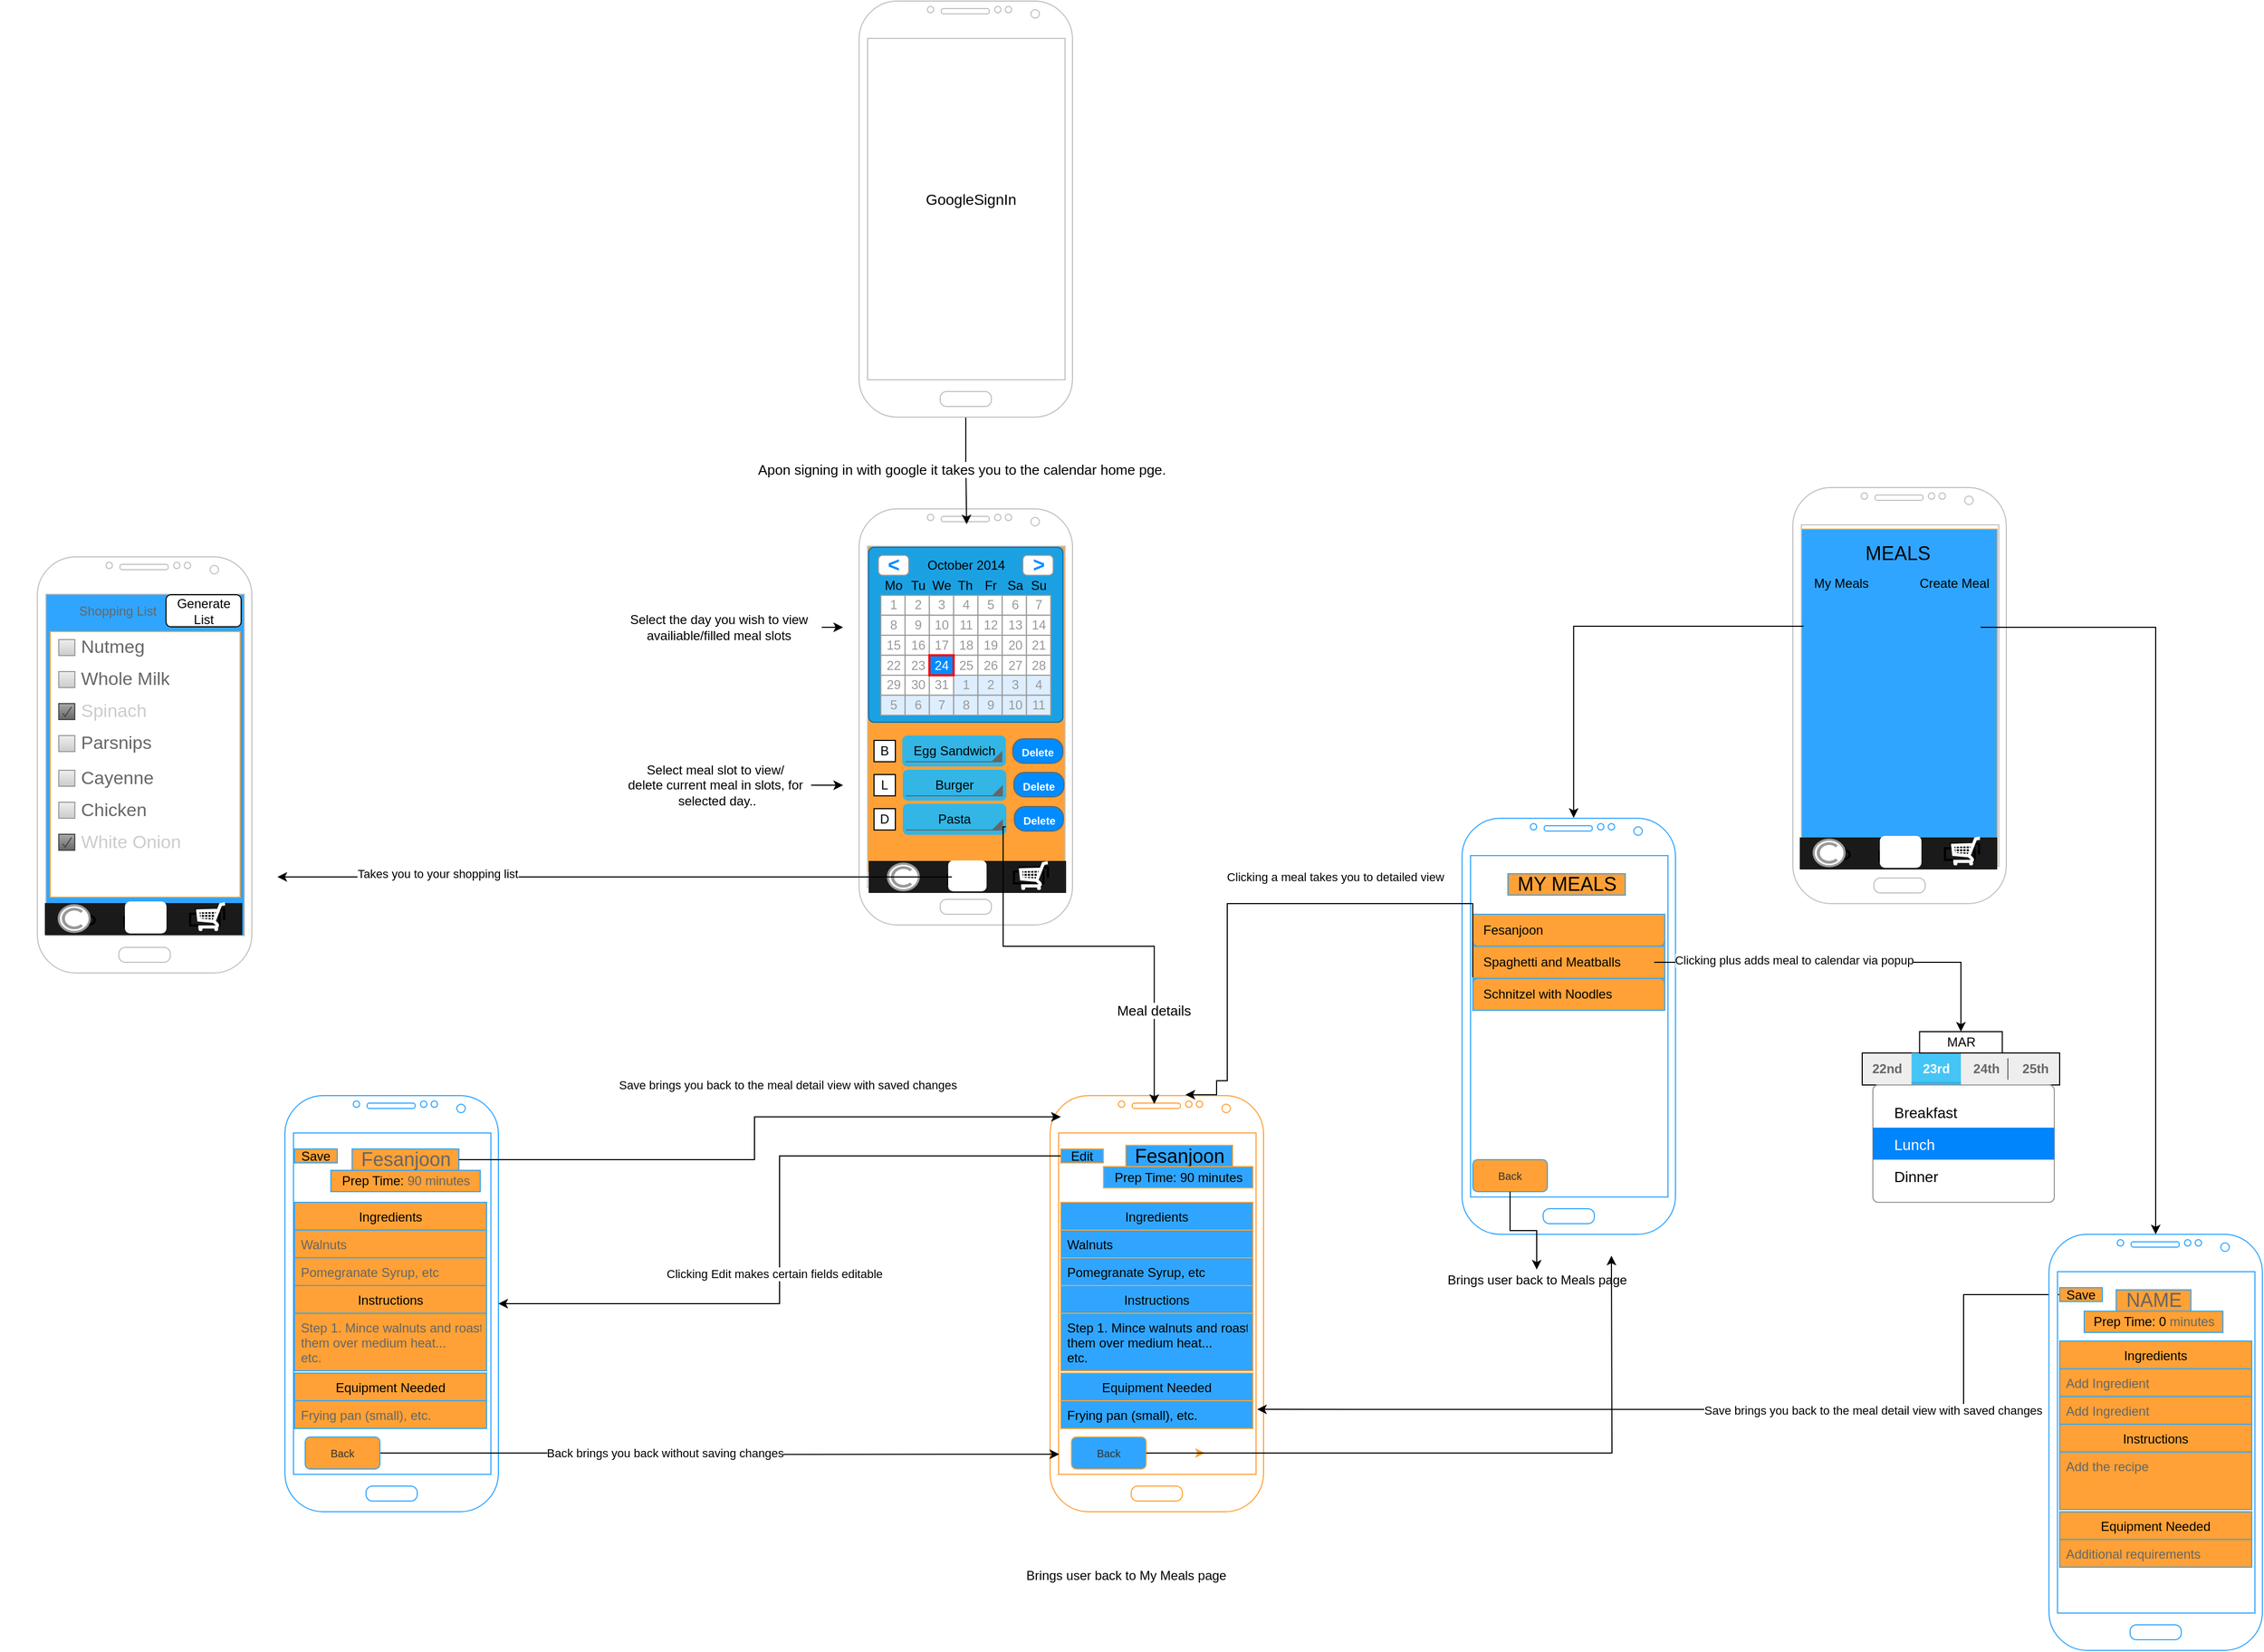 <mxfile version="13.6.0" type="device"><diagram id="mhDjhVsXFA9o1i-rtxw7" name="Page-1"><mxGraphModel dx="3800" dy="2724" grid="1" gridSize="10" guides="1" tooltips="1" connect="1" arrows="1" fold="1" page="0" pageScale="1" pageWidth="850" pageHeight="1100" math="0" shadow="0"><root><mxCell id="0"/><mxCell id="1" parent="0"/><mxCell id="2" value="" style="verticalLabelPosition=bottom;verticalAlign=top;html=1;shadow=0;dashed=0;strokeWidth=1;strokeColor=#FFA136;shape=rect;labelBackgroundColor=none;labelBorderColor=none;fillColor=#30A5FF;" parent="1" vertex="1"><mxGeometry x="335.5" y="19" width="186" height="319" as="geometry"/></mxCell><mxCell id="3" value="" style="verticalLabelPosition=bottom;verticalAlign=top;html=1;shadow=0;dashed=0;strokeWidth=1;shape=mxgraph.android.phone2;strokeColor=#c0c0c0;" parent="1" vertex="1"><mxGeometry x="330" y="-20" width="200" height="390" as="geometry"/></mxCell><mxCell id="4" value="&lt;font style=&quot;font-size: 18px&quot;&gt;MEALS&lt;/font&gt;" style="text;html=1;align=center;verticalAlign=middle;resizable=0;points=[];autosize=1;" parent="3" vertex="1"><mxGeometry x="58" y="52" width="80" height="20" as="geometry"/></mxCell><mxCell id="5" value="" style="shape=image;html=1;verticalAlign=top;verticalLabelPosition=bottom;labelBackgroundColor=#ffffff;imageAspect=0;aspect=fixed;image=https://cdn0.iconfinder.com/data/icons/hotel-services-48/64/__11._breakfast-128.png" parent="1" vertex="1"><mxGeometry x="340" y="81" width="58" height="58" as="geometry"/></mxCell><mxCell id="6" value="" style="shape=image;html=1;verticalAlign=top;verticalLabelPosition=bottom;labelBackgroundColor=#ffffff;imageAspect=0;aspect=fixed;image=https://cdn3.iconfinder.com/data/icons/doing-housework-part-1/64/house-42-128.png" parent="1" vertex="1"><mxGeometry x="456" y="86" width="50" height="50" as="geometry"/></mxCell><mxCell id="7" value="" style="verticalLabelPosition=bottom;verticalAlign=top;html=1;shadow=0;dashed=0;strokeWidth=1;shape=mxgraph.android.phone2;strokeColor=#30A5FF;fillColor=#FFFFFF;" parent="1" vertex="1"><mxGeometry x="20" y="290" width="200" height="390" as="geometry"/></mxCell><mxCell id="8" value="&lt;font style=&quot;font-size: 18px&quot;&gt;MY MEALS&lt;/font&gt;" style="text;html=1;align=center;verticalAlign=middle;resizable=0;points=[];autosize=1;strokeColor=#30A5FF;fillColor=#FFA136;" parent="7" vertex="1"><mxGeometry x="43" y="52" width="110" height="20" as="geometry"/></mxCell><mxCell id="9" style="edgeStyle=orthogonalEdgeStyle;rounded=0;orthogonalLoop=1;jettySize=auto;html=1;entryX=0.523;entryY=-0.001;entryDx=0;entryDy=0;entryPerimeter=0;" parent="1" source="5" target="7" edge="1"><mxGeometry relative="1" as="geometry"/></mxCell><mxCell id="10" value="" style="html=1;shadow=0;dashed=0;shape=mxgraph.bootstrap.rrect;rSize=5;strokeColor=#30A5FF;html=1;whiteSpace=wrap;fillColor=#FFA136;fontColor=#000000;" parent="1" vertex="1"><mxGeometry x="30" y="380" width="180" height="80" as="geometry"/></mxCell><mxCell id="11" value="Schnitzel with Noodles" style="strokeColor=#30A5FF;fillColor=#FFA136;gradientColor=inherit;fontColor=inherit;html=1;shadow=0;dashed=0;shape=mxgraph.bootstrap.topButton;rSize=5;perimeter=none;whiteSpace=wrap;resizeWidth=1;align=left;spacing=10;" parent="10" vertex="1"><mxGeometry width="180" height="30" relative="1" as="geometry"><mxPoint y="60" as="offset"/></mxGeometry></mxCell><mxCell id="12" value="Spaghetti and Meatballs" style="strokeColor=#30A5FF;fillColor=#FFA136;gradientColor=inherit;fontColor=inherit;html=1;shadow=0;dashed=0;perimeter=none;whiteSpace=wrap;resizeWidth=1;align=left;spacing=10;" parent="10" vertex="1"><mxGeometry width="180" height="30" relative="1" as="geometry"><mxPoint y="30" as="offset"/></mxGeometry></mxCell><mxCell id="13" value="Fesanjoon" style="strokeColor=#30A5FF;fillColor=#FFA136;gradientColor=inherit;fontColor=inherit;html=1;shadow=0;dashed=0;shape=mxgraph.bootstrap.bottomButton;rSize=5;perimeter=none;whiteSpace=wrap;resizeWidth=1;resizeHeight=0;align=left;spacing=10;" parent="10" vertex="1"><mxGeometry y="1" width="180" height="30" relative="1" as="geometry"><mxPoint y="-80" as="offset"/></mxGeometry></mxCell><mxCell id="14" value="" style="html=1;verticalLabelPosition=bottom;align=center;labelBackgroundColor=#ffffff;verticalAlign=top;strokeWidth=2;strokeColor=#FFA136;shadow=0;dashed=0;shape=mxgraph.ios7.icons.add;fillColor=#FFA136;" parent="10" vertex="1"><mxGeometry x="160" y="70" width="10" height="10" as="geometry"/></mxCell><mxCell id="15" value="" style="html=1;verticalLabelPosition=bottom;align=center;labelBackgroundColor=#ffffff;verticalAlign=top;strokeWidth=2;strokeColor=#FFA136;shadow=0;dashed=0;shape=mxgraph.ios7.icons.add;fillColor=#FFA136;" parent="10" vertex="1"><mxGeometry x="160" y="40" width="10" height="10" as="geometry"/></mxCell><mxCell id="16" value="" style="html=1;verticalLabelPosition=bottom;align=center;labelBackgroundColor=#ffffff;verticalAlign=top;strokeWidth=2;strokeColor=#FFA136;shadow=0;dashed=0;shape=mxgraph.ios7.icons.add;fillColor=#FFA136;" parent="10" vertex="1"><mxGeometry x="160" y="10" width="10" height="10" as="geometry"/></mxCell><mxCell id="17" value="Equipment Needed" style="swimlane;fontStyle=0;childLayout=stackLayout;horizontal=1;startSize=26;fillColor=#FFA136;horizontalStack=0;resizeParent=1;resizeParentMax=0;resizeLast=0;collapsible=1;marginBottom=0;strokeColor=#30A5FF;" parent="1" vertex="1"><mxGeometry x="-1074" y="810" width="180" height="52" as="geometry"><mxRectangle x="-250" y="800" width="90" height="26" as="alternateBounds"/></mxGeometry></mxCell><mxCell id="18" value="Frying pan (small), etc." style="text;strokeColor=#30A5FF;fillColor=#FFA136;align=left;verticalAlign=top;spacingLeft=4;spacingRight=4;overflow=hidden;rotatable=0;points=[[0,0.5],[1,0.5]];portConstraint=eastwest;fontColor=#666666;" parent="17" vertex="1"><mxGeometry y="26" width="180" height="26" as="geometry"/></mxCell><mxCell id="19" value="Instructions" style="swimlane;fontStyle=0;childLayout=stackLayout;horizontal=1;startSize=26;fillColor=#FFA136;horizontalStack=0;resizeParent=1;resizeParentMax=0;resizeLast=0;collapsible=1;marginBottom=0;strokeColor=#30A5FF;" parent="1" vertex="1"><mxGeometry x="-1074" y="728" width="180" height="80" as="geometry"><mxRectangle x="-250" y="800" width="90" height="26" as="alternateBounds"/></mxGeometry></mxCell><mxCell id="20" value="Step 1. Mince walnuts and roast&#10;them over medium heat...&#10;etc." style="text;strokeColor=#30A5FF;fillColor=#FFA136;align=left;verticalAlign=top;spacingLeft=4;spacingRight=4;overflow=hidden;rotatable=0;points=[[0,0.5],[1,0.5]];portConstraint=eastwest;fontColor=#666666;" parent="19" vertex="1"><mxGeometry y="26" width="180" height="54" as="geometry"/></mxCell><mxCell id="21" value="Ingredients" style="swimlane;fontStyle=0;childLayout=stackLayout;horizontal=1;startSize=26;fillColor=#FFA136;horizontalStack=0;resizeParent=1;resizeParentMax=0;resizeLast=0;collapsible=1;marginBottom=0;strokeColor=#30A5FF;" parent="1" vertex="1"><mxGeometry x="-1074" y="650" width="180" height="78" as="geometry"><mxRectangle x="-250" y="800" width="90" height="26" as="alternateBounds"/></mxGeometry></mxCell><mxCell id="22" value="Walnuts" style="text;strokeColor=#30A5FF;fillColor=#FFA136;align=left;verticalAlign=top;spacingLeft=4;spacingRight=4;overflow=hidden;rotatable=0;points=[[0,0.5],[1,0.5]];portConstraint=eastwest;fontColor=#666666;" parent="21" vertex="1"><mxGeometry y="26" width="180" height="26" as="geometry"/></mxCell><mxCell id="23" value="Pomegranate Syrup, etc" style="text;strokeColor=#30A5FF;fillColor=#FFA136;align=left;verticalAlign=top;spacingLeft=4;spacingRight=4;overflow=hidden;rotatable=0;points=[[0,0.5],[1,0.5]];portConstraint=eastwest;fontColor=#666666;" parent="21" vertex="1"><mxGeometry y="52" width="180" height="26" as="geometry"/></mxCell><mxCell id="24" value="Equipment Needed" style="swimlane;fontStyle=0;childLayout=stackLayout;horizontal=1;startSize=26;fillColor=#30A5FF;horizontalStack=0;resizeParent=1;resizeParentMax=0;resizeLast=0;collapsible=1;marginBottom=0;strokeColor=#FFA136;" parent="1" vertex="1"><mxGeometry x="-356" y="810" width="180" height="52" as="geometry"><mxRectangle x="-250" y="800" width="90" height="26" as="alternateBounds"/></mxGeometry></mxCell><mxCell id="25" value="Frying pan (small), etc." style="text;strokeColor=#FFA136;fillColor=#30A5FF;align=left;verticalAlign=top;spacingLeft=4;spacingRight=4;overflow=hidden;rotatable=0;points=[[0,0.5],[1,0.5]];portConstraint=eastwest;" parent="24" vertex="1"><mxGeometry y="26" width="180" height="26" as="geometry"/></mxCell><mxCell id="26" value="Instructions" style="swimlane;fontStyle=0;childLayout=stackLayout;horizontal=1;startSize=26;fillColor=#30A5FF;horizontalStack=0;resizeParent=1;resizeParentMax=0;resizeLast=0;collapsible=1;marginBottom=0;strokeColor=#FFA136;" parent="1" vertex="1"><mxGeometry x="-356" y="728" width="180" height="80" as="geometry"><mxRectangle x="-250" y="800" width="90" height="26" as="alternateBounds"/></mxGeometry></mxCell><mxCell id="27" value="Step 1. Mince walnuts and roast&#10;them over medium heat...&#10;etc." style="text;strokeColor=#FFA136;fillColor=#30A5FF;align=left;verticalAlign=top;spacingLeft=4;spacingRight=4;overflow=hidden;rotatable=0;points=[[0,0.5],[1,0.5]];portConstraint=eastwest;" parent="26" vertex="1"><mxGeometry y="26" width="180" height="54" as="geometry"/></mxCell><mxCell id="28" value="Ingredients" style="swimlane;fontStyle=0;childLayout=stackLayout;horizontal=1;startSize=26;fillColor=#30A5FF;horizontalStack=0;resizeParent=1;resizeParentMax=0;resizeLast=0;collapsible=1;marginBottom=0;strokeColor=#FFA136;" parent="1" vertex="1"><mxGeometry x="-356" y="650" width="180" height="78" as="geometry"><mxRectangle x="-250" y="800" width="90" height="26" as="alternateBounds"/></mxGeometry></mxCell><mxCell id="29" value="Walnuts" style="text;strokeColor=#FFA136;fillColor=#30A5FF;align=left;verticalAlign=top;spacingLeft=4;spacingRight=4;overflow=hidden;rotatable=0;points=[[0,0.5],[1,0.5]];portConstraint=eastwest;" parent="28" vertex="1"><mxGeometry y="26" width="180" height="26" as="geometry"/></mxCell><mxCell id="30" value="Pomegranate Syrup, etc" style="text;strokeColor=#FFA136;fillColor=#30A5FF;align=left;verticalAlign=top;spacingLeft=4;spacingRight=4;overflow=hidden;rotatable=0;points=[[0,0.5],[1,0.5]];portConstraint=eastwest;" parent="28" vertex="1"><mxGeometry y="52" width="180" height="26" as="geometry"/></mxCell><mxCell id="31" value="Equipment Needed" style="swimlane;fontStyle=0;childLayout=stackLayout;horizontal=1;startSize=26;fillColor=#FFA136;horizontalStack=0;resizeParent=1;resizeParentMax=0;resizeLast=0;collapsible=1;marginBottom=0;strokeColor=#30A5FF;" parent="1" vertex="1"><mxGeometry x="580" y="940" width="180" height="52" as="geometry"><mxRectangle x="-250" y="800" width="90" height="26" as="alternateBounds"/></mxGeometry></mxCell><mxCell id="32" value="Additional requirements" style="text;strokeColor=#30A5FF;fillColor=#FFA136;align=left;verticalAlign=top;spacingLeft=4;spacingRight=4;overflow=hidden;rotatable=0;points=[[0,0.5],[1,0.5]];portConstraint=eastwest;fontColor=#666666;" parent="31" vertex="1"><mxGeometry y="26" width="180" height="26" as="geometry"/></mxCell><mxCell id="33" value="Instructions" style="swimlane;fontStyle=0;childLayout=stackLayout;horizontal=1;startSize=26;fillColor=#FFA136;horizontalStack=0;resizeParent=1;resizeParentMax=0;resizeLast=0;collapsible=1;marginBottom=0;strokeColor=#30A5FF;" parent="1" vertex="1"><mxGeometry x="580" y="858" width="180" height="80" as="geometry"><mxRectangle x="-250" y="800" width="90" height="26" as="alternateBounds"/></mxGeometry></mxCell><mxCell id="34" value="Add the recipe" style="text;strokeColor=#30A5FF;fillColor=#FFA136;align=left;verticalAlign=top;spacingLeft=4;spacingRight=4;overflow=hidden;rotatable=0;points=[[0,0.5],[1,0.5]];portConstraint=eastwest;fontColor=#666666;" parent="33" vertex="1"><mxGeometry y="26" width="180" height="54" as="geometry"/></mxCell><mxCell id="35" value="Ingredients" style="swimlane;fontStyle=0;childLayout=stackLayout;horizontal=1;startSize=26;fillColor=#FFA136;horizontalStack=0;resizeParent=1;resizeParentMax=0;resizeLast=0;collapsible=1;marginBottom=0;strokeColor=#30A5FF;" parent="1" vertex="1"><mxGeometry x="580" y="780" width="180" height="78" as="geometry"><mxRectangle x="-250" y="800" width="90" height="26" as="alternateBounds"/></mxGeometry></mxCell><mxCell id="36" value="Add Ingredient" style="text;strokeColor=#30A5FF;fillColor=#FFA136;align=left;verticalAlign=top;spacingLeft=4;spacingRight=4;overflow=hidden;rotatable=0;points=[[0,0.5],[1,0.5]];portConstraint=eastwest;fontColor=#666666;" parent="35" vertex="1"><mxGeometry y="26" width="180" height="26" as="geometry"/></mxCell><mxCell id="37" value="Add Ingredient" style="text;strokeColor=#30A5FF;fillColor=#FFA136;align=left;verticalAlign=top;spacingLeft=4;spacingRight=4;overflow=hidden;rotatable=0;points=[[0,0.5],[1,0.5]];portConstraint=eastwest;fontColor=#666666;" parent="35" vertex="1"><mxGeometry y="52" width="180" height="26" as="geometry"/></mxCell><mxCell id="38" value="" style="verticalLabelPosition=bottom;verticalAlign=top;html=1;shadow=0;dashed=0;strokeWidth=1;shape=mxgraph.android.phone2;strokeColor=#FFA136;fillColor=#FFFFFF;" parent="1" vertex="1"><mxGeometry x="-366" y="550" width="200" height="390" as="geometry"/></mxCell><mxCell id="39" style="edgeStyle=orthogonalEdgeStyle;rounded=0;orthogonalLoop=1;jettySize=auto;html=1;entryX=0.5;entryY=0;entryDx=0;entryDy=0;" parent="1" source="15" target="49" edge="1"><mxGeometry relative="1" as="geometry"><mxPoint x="1070" y="430" as="targetPoint"/></mxGeometry></mxCell><mxCell id="40" value="Clicking plus adds meal to calendar via popup" style="edgeLabel;html=1;align=center;verticalAlign=middle;resizable=0;points=[];" parent="39" vertex="1" connectable="0"><mxGeometry x="-0.26" y="2" relative="1" as="geometry"><mxPoint as="offset"/></mxGeometry></mxCell><mxCell id="41" value="" style="group" parent="1" vertex="1" connectable="0"><mxGeometry x="395" y="490" width="185" height="160" as="geometry"/></mxCell><mxCell id="42" value="" style="strokeWidth=1;html=1;shadow=0;dashed=0;shape=mxgraph.android.rrect;rSize=0;fillColor=#eeeeee;perimeterSpacing=1;" parent="41" vertex="1"><mxGeometry y="20" width="185" height="30" as="geometry"/></mxCell><mxCell id="43" value="22nd" style="strokeWidth=1;html=1;shadow=0;dashed=0;shape=mxgraph.android.anchor;fontStyle=1;fontColor=#666666;" parent="42" vertex="1"><mxGeometry width="46.25" height="30" as="geometry"/></mxCell><mxCell id="44" value="23rd" style="strokeWidth=1;html=1;shadow=0;dashed=0;shape=mxgraph.android.rrect;rSize=0;fontStyle=1;fillColor=#44c5f5;strokeColor=none;fontColor=#ffffff;" parent="42" vertex="1"><mxGeometry x="46.25" width="46.25" height="30" as="geometry"/></mxCell><mxCell id="45" value="" style="strokeWidth=1;html=1;shadow=0;dashed=0;shape=mxgraph.android.rrect;rSize=0;fillColor=#33b5e5;strokeColor=none;" parent="44" vertex="1"><mxGeometry y="27" width="46.25" height="3" as="geometry"/></mxCell><mxCell id="46" value="24th" style="strokeWidth=1;html=1;shadow=0;dashed=0;shape=mxgraph.android.anchor;fontStyle=1;fontColor=#666666;" parent="42" vertex="1"><mxGeometry x="92.5" width="46.25" height="30" as="geometry"/></mxCell><mxCell id="47" value="25th" style="strokeWidth=1;html=1;shadow=0;dashed=0;shape=mxgraph.android.anchor;fontStyle=1;fontColor=#666666;" parent="42" vertex="1"><mxGeometry x="138.75" width="46.25" height="30" as="geometry"/></mxCell><mxCell id="48" value="" style="shape=line;strokeColor=#666666;direction=south;" parent="42" vertex="1"><mxGeometry x="131.5" y="5" width="10" height="20" as="geometry"/></mxCell><mxCell id="49" value="MAR" style="rounded=0;whiteSpace=wrap;html=1;" parent="41" vertex="1"><mxGeometry x="53.75" width="77.5" height="20" as="geometry"/></mxCell><mxCell id="50" value="" style="html=1;shadow=0;dashed=0;shape=mxgraph.bootstrap.rrect;rSize=5;fillColor=#ffffff;strokeColor=#999999;" parent="41" vertex="1"><mxGeometry x="10" y="50" width="170" height="110" as="geometry"/></mxCell><mxCell id="51" value="Breakfast" style="fillColor=none;strokeColor=none;align=left;spacing=20;fontSize=14;" parent="50" vertex="1"><mxGeometry width="170" height="30" relative="1" as="geometry"><mxPoint y="10" as="offset"/></mxGeometry></mxCell><mxCell id="52" value="Lunch" style="fillColor=#0085FC;strokeColor=none;fontColor=#ffffff;align=left;spacing=20;fontSize=14;" parent="50" vertex="1"><mxGeometry width="170" height="30" relative="1" as="geometry"><mxPoint y="40" as="offset"/></mxGeometry></mxCell><mxCell id="53" value="Dinner" style="fillColor=none;strokeColor=none;align=left;spacing=20;fontSize=14;" parent="50" vertex="1"><mxGeometry width="170" height="30" relative="1" as="geometry"><mxPoint y="70" as="offset"/></mxGeometry></mxCell><mxCell id="54" value="Edit" style="rounded=0;whiteSpace=wrap;html=1;strokeColor=#FFA136;fillColor=#30A5FF;" parent="1" vertex="1"><mxGeometry x="-356" y="600" width="40" height="13" as="geometry"/></mxCell><mxCell id="55" value="" style="verticalLabelPosition=bottom;verticalAlign=top;html=1;shadow=0;dashed=0;strokeWidth=1;shape=mxgraph.android.phone2;strokeColor=#30A5FF;fillColor=#FFFFFF;" parent="1" vertex="1"><mxGeometry x="-1083" y="550" width="200" height="390" as="geometry"/></mxCell><mxCell id="56" style="edgeStyle=orthogonalEdgeStyle;rounded=0;orthogonalLoop=1;jettySize=auto;html=1;" parent="1" source="54" target="55" edge="1"><mxGeometry relative="1" as="geometry"><mxPoint x="284" y="626.5" as="targetPoint"/></mxGeometry></mxCell><mxCell id="57" value="Clicking Edit makes certain fields editable&amp;nbsp;" style="edgeLabel;html=1;align=center;verticalAlign=middle;resizable=0;points=[];" parent="56" vertex="1" connectable="0"><mxGeometry x="-0.366" y="55" relative="1" as="geometry"><mxPoint x="-56" y="55" as="offset"/></mxGeometry></mxCell><mxCell id="58" value="Save" style="rounded=0;whiteSpace=wrap;html=1;strokeColor=#30A5FF;fillColor=#FFA136;" parent="1" vertex="1"><mxGeometry x="-1074" y="600" width="40" height="13" as="geometry"/></mxCell><mxCell id="59" value="Back" style="rounded=1;html=1;shadow=0;dashed=0;whiteSpace=wrap;fontSize=10;fillColor=#FFA136;align=center;strokeColor=#30A5FF;fontColor=#333333;" parent="1" vertex="1"><mxGeometry x="30" y="610" width="70" height="30" as="geometry"/></mxCell><mxCell id="60" value="" style="edgeStyle=orthogonalEdgeStyle;rounded=0;orthogonalLoop=1;jettySize=auto;html=1;fontSize=8;fontColor=#000000;strokeColor=#FFA136;fillColor=#30A5FF;" parent="1" source="61" edge="1"><mxGeometry relative="1" as="geometry"><mxPoint x="-221" y="885" as="targetPoint"/></mxGeometry></mxCell><mxCell id="61" value="Back" style="rounded=1;html=1;shadow=0;dashed=0;whiteSpace=wrap;fontSize=10;fillColor=#30A5FF;align=center;strokeColor=#FFA136;fontColor=#333333;" parent="1" vertex="1"><mxGeometry x="-346" y="870" width="70" height="30" as="geometry"/></mxCell><mxCell id="62" style="edgeStyle=orthogonalEdgeStyle;rounded=0;orthogonalLoop=1;jettySize=auto;html=1;fontColor=#666666;" parent="1" source="6" target="72" edge="1"><mxGeometry relative="1" as="geometry"/></mxCell><mxCell id="63" style="edgeStyle=orthogonalEdgeStyle;rounded=0;orthogonalLoop=1;jettySize=auto;html=1;entryX=0.043;entryY=0.862;entryDx=0;entryDy=0;entryPerimeter=0;fontColor=#666666;" parent="1" source="65" target="38" edge="1"><mxGeometry relative="1" as="geometry"/></mxCell><mxCell id="64" value="&lt;font color=&quot;#000000&quot;&gt;Back brings you back without saving changes&lt;/font&gt;" style="edgeLabel;html=1;align=center;verticalAlign=middle;resizable=0;points=[];fontColor=#666666;" parent="63" vertex="1" connectable="0"><mxGeometry x="-0.164" relative="1" as="geometry"><mxPoint as="offset"/></mxGeometry></mxCell><mxCell id="65" value="Back" style="rounded=1;html=1;shadow=0;dashed=0;whiteSpace=wrap;fontSize=10;fillColor=#FFA136;align=center;strokeColor=#30A5FF;fontColor=#333333;" parent="1" vertex="1"><mxGeometry x="-1064" y="870" width="70" height="30" as="geometry"/></mxCell><mxCell id="66" value="&lt;font color=&quot;#000000&quot;&gt;Brings user back to My Meals page&lt;br&gt;&lt;/font&gt;" style="text;html=1;align=center;verticalAlign=middle;resizable=0;points=[];autosize=1;fontColor=#666666;" parent="1" vertex="1"><mxGeometry x="-395" y="990" width="200" height="20" as="geometry"/></mxCell><mxCell id="67" value="&lt;font color=&quot;#000000&quot;&gt;Brings user back to Meals page&lt;br&gt;&lt;/font&gt;" style="text;html=1;align=center;verticalAlign=middle;resizable=0;points=[];autosize=1;fontColor=#666666;" parent="1" vertex="1"><mxGeometry y="713" width="180" height="20" as="geometry"/></mxCell><mxCell id="68" style="edgeStyle=orthogonalEdgeStyle;rounded=0;orthogonalLoop=1;jettySize=auto;html=1;fontColor=#666666;" parent="1" source="59" target="67" edge="1"><mxGeometry relative="1" as="geometry"/></mxCell><mxCell id="69" style="edgeStyle=orthogonalEdgeStyle;rounded=0;orthogonalLoop=1;jettySize=auto;html=1;entryX=0.97;entryY=0.754;entryDx=0;entryDy=0;entryPerimeter=0;fontColor=#666666;" parent="1" source="71" target="38" edge="1"><mxGeometry relative="1" as="geometry"><Array as="points"><mxPoint x="490" y="737"/><mxPoint x="490" y="844"/></Array></mxGeometry></mxCell><mxCell id="70" value="&lt;span style=&quot;color: rgb(0 , 0 , 0)&quot;&gt;Save brings you back to the meal detail view with saved changes&lt;/span&gt;" style="edgeLabel;html=1;align=center;verticalAlign=middle;resizable=0;points=[];fontColor=#666666;" parent="69" vertex="1" connectable="0"><mxGeometry x="-0.2" y="2" relative="1" as="geometry"><mxPoint x="61.4" y="-1.17" as="offset"/></mxGeometry></mxCell><mxCell id="71" value="Save" style="rounded=0;whiteSpace=wrap;html=1;strokeColor=#30A5FF;fillColor=#FFA136;" parent="1" vertex="1"><mxGeometry x="580" y="730" width="40" height="13" as="geometry"/></mxCell><mxCell id="72" value="" style="verticalLabelPosition=bottom;verticalAlign=top;html=1;shadow=0;dashed=0;strokeWidth=1;shape=mxgraph.android.phone2;strokeColor=#30A5FF;fillColor=#FFFFFF;" parent="1" vertex="1"><mxGeometry x="570" y="680" width="200" height="390" as="geometry"/></mxCell><mxCell id="73" value="&lt;font style=&quot;font-size: 18px&quot;&gt;NAME&lt;br&gt;&lt;/font&gt;" style="text;html=1;align=center;verticalAlign=middle;resizable=0;points=[];autosize=1;fontColor=#666666;strokeColor=#30A5FF;fillColor=#FFA136;" parent="72" vertex="1"><mxGeometry x="63" y="52" width="70" height="20" as="geometry"/></mxCell><mxCell id="74" value="Prep Time: 0&lt;font color=&quot;#666666&quot;&gt;&amp;nbsp;minutes&lt;/font&gt;" style="text;html=1;align=center;verticalAlign=middle;resizable=0;points=[];autosize=1;strokeColor=#30A5FF;fillColor=#FFA136;" parent="72" vertex="1"><mxGeometry x="33" y="72" width="130" height="20" as="geometry"/></mxCell><mxCell id="75" value="" style="group;fontColor=#FFFFFF;" parent="1" vertex="1" connectable="0"><mxGeometry x="-770" width="930" height="390" as="geometry"/></mxCell><mxCell id="76" value="Select meal slot to view/&lt;br&gt;delete current meal in slots, for&lt;br&gt;&amp;nbsp;selected day.." style="text;html=1;align=center;verticalAlign=middle;resizable=0;points=[];autosize=1;" parent="75" vertex="1"><mxGeometry y="234" width="180" height="50" as="geometry"/></mxCell><mxCell id="77" value="Select the day you wish to view&amp;nbsp;&lt;br&gt;availiable/filled meal slots&amp;nbsp;" style="text;html=1;align=center;verticalAlign=middle;resizable=0;points=[];autosize=1;" parent="75" vertex="1"><mxGeometry y="96" width="190" height="30" as="geometry"/></mxCell><mxCell id="78" value="Breakfast" style="text;html=1;align=center;verticalAlign=middle;resizable=0;points=[];autosize=1;fontSize=17;fontColor=#FFFFFF;" parent="75" vertex="1"><mxGeometry x="555" y="50" width="90" height="20" as="geometry"/></mxCell><mxCell id="79" value="" style="group" parent="75" vertex="1" connectable="0"><mxGeometry x="210" width="720" height="390" as="geometry"/></mxCell><mxCell id="80" value="" style="verticalLabelPosition=bottom;verticalAlign=top;html=1;shadow=0;dashed=0;strokeWidth=1;strokeColor=none;shape=rect;labelBackgroundColor=none;labelBorderColor=none;fillColor=#FFA136;" parent="79" vertex="1"><mxGeometry x="23" y="21" width="186" height="319" as="geometry"/></mxCell><mxCell id="81" value="" style="verticalLabelPosition=bottom;verticalAlign=top;html=1;shadow=0;dashed=0;strokeWidth=1;shape=mxgraph.android.phone2;strokeColor=#c0c0c0;fontColor=#FFFFFF;" parent="79" vertex="1"><mxGeometry x="15" width="200" height="390" as="geometry"/></mxCell><mxCell id="82" value="" style="strokeWidth=1;html=1;shadow=0;dashed=0;shape=mxgraph.android.rect;rounded=1;fillColor=#33b5e5;strokeColor=#33b5e5;" parent="79" vertex="1"><mxGeometry x="56" y="213" width="96" height="28" as="geometry"/></mxCell><mxCell id="83" value="&lt;font color=&quot;#000000&quot;&gt;Egg Sandwich&lt;/font&gt;" style="strokeWidth=1;html=1;shadow=0;dashed=0;shape=mxgraph.android.spinner2;fontStyle=0;fontColor=#ffffff;align=center;verticalAlign=middle;strokeColor=#666666;fillColor=#666666;" parent="82" vertex="1"><mxGeometry x="2.462" y="4" width="90.256" height="20" as="geometry"/></mxCell><mxCell id="84" value="" style="strokeWidth=1;html=1;shadow=0;dashed=0;shape=mxgraph.android.rect;rounded=1;fillColor=#33b5e5;strokeColor=#33b5e5;" parent="79" vertex="1"><mxGeometry x="56.5" y="245" width="96" height="28" as="geometry"/></mxCell><mxCell id="85" value="&lt;font color=&quot;#000000&quot;&gt;Burger&lt;/font&gt;" style="strokeWidth=1;html=1;shadow=0;dashed=0;shape=mxgraph.android.spinner2;fontStyle=0;fontColor=#ffffff;align=center;verticalAlign=middle;strokeColor=#666666;fillColor=#666666;" parent="84" vertex="1"><mxGeometry x="2.462" y="4" width="90.256" height="20" as="geometry"/></mxCell><mxCell id="86" value="" style="strokeWidth=1;html=1;shadow=0;dashed=0;shape=mxgraph.android.rect;rounded=1;fillColor=#33b5e5;strokeColor=#33b5e5;" parent="79" vertex="1"><mxGeometry x="56.5" y="277" width="96" height="28" as="geometry"/></mxCell><mxCell id="87" value="&lt;font color=&quot;#000000&quot;&gt;Pasta&lt;/font&gt;" style="strokeWidth=1;html=1;shadow=0;dashed=0;shape=mxgraph.android.spinner2;fontStyle=0;fontColor=#ffffff;align=center;verticalAlign=middle;strokeColor=#666666;fillColor=#666666;" parent="86" vertex="1"><mxGeometry x="2.462" y="4" width="90.256" height="20" as="geometry"/></mxCell><mxCell id="88" value="" style="strokeWidth=1;shadow=0;dashed=0;align=center;html=1;shape=mxgraph.mockup.forms.rrect;rSize=5;strokeColor=#006EAF;fillColor=#1ba1e2;fontFamily=Lucida Console;" parent="79" vertex="1"><mxGeometry x="24" y="36" width="182" height="164" as="geometry"/></mxCell><mxCell id="89" value="October 2014" style="strokeWidth=1;shadow=0;dashed=0;align=center;html=1;shape=mxgraph.mockup.forms.anchor;" parent="88" vertex="1"><mxGeometry x="34.125" y="7.497" width="113.75" height="18.743" as="geometry"/></mxCell><mxCell id="90" value="&lt;" style="strokeWidth=1;shadow=0;dashed=0;align=center;html=1;shape=mxgraph.mockup.forms.rrect;rSize=4;strokeColor=#999999;fontColor=#008cff;fontSize=19;fontStyle=1;" parent="88" vertex="1"><mxGeometry x="9.1" y="7.497" width="28.438" height="18.743" as="geometry"/></mxCell><mxCell id="91" value="&gt;" style="strokeWidth=1;shadow=0;dashed=0;align=center;html=1;shape=mxgraph.mockup.forms.rrect;rSize=4;strokeColor=#999999;fontColor=#008cff;fontSize=19;fontStyle=1;" parent="88" vertex="1"><mxGeometry x="144.463" y="7.497" width="28.438" height="18.743" as="geometry"/></mxCell><mxCell id="92" value="&lt;font color=&quot;#000000&quot;&gt;Mo&lt;/font&gt;" style="strokeWidth=1;shadow=0;dashed=0;align=center;html=1;shape=mxgraph.mockup.forms.anchor;fontColor=#999999;" parent="88" vertex="1"><mxGeometry x="11.375" y="26.24" width="22.75" height="18.743" as="geometry"/></mxCell><mxCell id="93" value="Tu" style="strokeWidth=1;shadow=0;dashed=0;align=center;html=1;shape=mxgraph.mockup.forms.anchor;" parent="88" vertex="1"><mxGeometry x="34.125" y="26.24" width="22.75" height="18.743" as="geometry"/></mxCell><mxCell id="94" value="&lt;font color=&quot;#000000&quot;&gt;We&lt;/font&gt;" style="strokeWidth=1;shadow=0;dashed=0;align=center;html=1;shape=mxgraph.mockup.forms.anchor;fontColor=#999999;" parent="88" vertex="1"><mxGeometry x="56.875" y="26.24" width="22.75" height="18.743" as="geometry"/></mxCell><mxCell id="95" value="Th" style="strokeWidth=1;shadow=0;dashed=0;align=center;html=1;shape=mxgraph.mockup.forms.anchor;" parent="88" vertex="1"><mxGeometry x="79.63" y="26.24" width="20.38" height="18.74" as="geometry"/></mxCell><mxCell id="96" value="&lt;font color=&quot;#000000&quot;&gt;Fr&lt;/font&gt;" style="strokeWidth=1;shadow=0;dashed=0;align=center;html=1;shape=mxgraph.mockup.forms.anchor;fontColor=#999999;" parent="88" vertex="1"><mxGeometry x="102.375" y="26.24" width="22.75" height="18.743" as="geometry"/></mxCell><mxCell id="97" value="&lt;font color=&quot;#000000&quot;&gt;Sa&lt;/font&gt;" style="strokeWidth=1;shadow=0;dashed=0;align=center;html=1;shape=mxgraph.mockup.forms.anchor;fontColor=#999999;" parent="88" vertex="1"><mxGeometry x="125.125" y="26.24" width="22.75" height="18.743" as="geometry"/></mxCell><mxCell id="98" value="&lt;font color=&quot;#000000&quot;&gt;Su&lt;/font&gt;" style="strokeWidth=1;shadow=0;dashed=0;align=center;html=1;shape=mxgraph.mockup.forms.anchor;fontColor=#999999;" parent="88" vertex="1"><mxGeometry x="147.875" y="26.24" width="22.75" height="18.743" as="geometry"/></mxCell><mxCell id="99" value="1" style="strokeWidth=1;shadow=0;dashed=0;align=center;html=1;shape=mxgraph.mockup.forms.rrect;rSize=0;strokeColor=#999999;fontColor=#999999;" parent="88" vertex="1"><mxGeometry x="11.375" y="44.983" width="22.75" height="18.743" as="geometry"/></mxCell><mxCell id="100" value="2" style="strokeWidth=1;shadow=0;dashed=0;align=center;html=1;shape=mxgraph.mockup.forms.rrect;rSize=0;strokeColor=#999999;fontColor=#999999;" parent="88" vertex="1"><mxGeometry x="34.125" y="44.983" width="22.75" height="18.743" as="geometry"/></mxCell><mxCell id="101" value="3" style="strokeWidth=1;shadow=0;dashed=0;align=center;html=1;shape=mxgraph.mockup.forms.rrect;rSize=0;strokeColor=#999999;fontColor=#999999;" parent="88" vertex="1"><mxGeometry x="56.875" y="44.983" width="22.75" height="18.743" as="geometry"/></mxCell><mxCell id="102" value="4" style="strokeWidth=1;shadow=0;dashed=0;align=center;html=1;shape=mxgraph.mockup.forms.rrect;rSize=0;strokeColor=#999999;fontColor=#999999;" parent="88" vertex="1"><mxGeometry x="79.625" y="44.983" width="22.75" height="18.743" as="geometry"/></mxCell><mxCell id="103" value="5" style="strokeWidth=1;shadow=0;dashed=0;align=center;html=1;shape=mxgraph.mockup.forms.rrect;rSize=0;strokeColor=#999999;fontColor=#999999;" parent="88" vertex="1"><mxGeometry x="102.375" y="44.983" width="22.75" height="18.743" as="geometry"/></mxCell><mxCell id="104" value="6" style="strokeWidth=1;shadow=0;dashed=0;align=center;html=1;shape=mxgraph.mockup.forms.rrect;rSize=0;strokeColor=#999999;fontColor=#999999;" parent="88" vertex="1"><mxGeometry x="125.125" y="44.983" width="22.75" height="18.743" as="geometry"/></mxCell><mxCell id="105" value="7" style="strokeWidth=1;shadow=0;dashed=0;align=center;html=1;shape=mxgraph.mockup.forms.rrect;rSize=0;strokeColor=#999999;fontColor=#999999;" parent="88" vertex="1"><mxGeometry x="147.875" y="44.983" width="22.75" height="18.743" as="geometry"/></mxCell><mxCell id="106" value="8" style="strokeWidth=1;shadow=0;dashed=0;align=center;html=1;shape=mxgraph.mockup.forms.rrect;rSize=0;strokeColor=#999999;fontColor=#999999;" parent="88" vertex="1"><mxGeometry x="11.375" y="63.726" width="22.75" height="18.743" as="geometry"/></mxCell><mxCell id="107" value="9" style="strokeWidth=1;shadow=0;dashed=0;align=center;html=1;shape=mxgraph.mockup.forms.rrect;rSize=0;strokeColor=#999999;fontColor=#999999;" parent="88" vertex="1"><mxGeometry x="34.125" y="63.726" width="22.75" height="18.743" as="geometry"/></mxCell><mxCell id="108" value="10" style="strokeWidth=1;shadow=0;dashed=0;align=center;html=1;shape=mxgraph.mockup.forms.rrect;rSize=0;strokeColor=#999999;fontColor=#999999;" parent="88" vertex="1"><mxGeometry x="56.875" y="63.726" width="22.75" height="18.743" as="geometry"/></mxCell><mxCell id="109" value="11" style="strokeWidth=1;shadow=0;dashed=0;align=center;html=1;shape=mxgraph.mockup.forms.rrect;rSize=0;strokeColor=#999999;fontColor=#999999;" parent="88" vertex="1"><mxGeometry x="79.625" y="63.726" width="22.75" height="18.743" as="geometry"/></mxCell><mxCell id="110" value="12" style="strokeWidth=1;shadow=0;dashed=0;align=center;html=1;shape=mxgraph.mockup.forms.rrect;rSize=0;strokeColor=#999999;fontColor=#999999;" parent="88" vertex="1"><mxGeometry x="102.375" y="63.726" width="22.75" height="18.743" as="geometry"/></mxCell><mxCell id="111" value="13" style="strokeWidth=1;shadow=0;dashed=0;align=center;html=1;shape=mxgraph.mockup.forms.rrect;rSize=0;strokeColor=#999999;fontColor=#999999;" parent="88" vertex="1"><mxGeometry x="125.125" y="63.726" width="22.75" height="18.743" as="geometry"/></mxCell><mxCell id="112" value="14" style="strokeWidth=1;shadow=0;dashed=0;align=center;html=1;shape=mxgraph.mockup.forms.rrect;rSize=0;strokeColor=#999999;fontColor=#999999;" parent="88" vertex="1"><mxGeometry x="147.875" y="63.726" width="22.75" height="18.743" as="geometry"/></mxCell><mxCell id="113" value="15" style="strokeWidth=1;shadow=0;dashed=0;align=center;html=1;shape=mxgraph.mockup.forms.rrect;rSize=0;strokeColor=#999999;fontColor=#999999;" parent="88" vertex="1"><mxGeometry x="11.375" y="82.469" width="22.75" height="18.743" as="geometry"/></mxCell><mxCell id="114" value="16" style="strokeWidth=1;shadow=0;dashed=0;align=center;html=1;shape=mxgraph.mockup.forms.rrect;rSize=0;strokeColor=#999999;fontColor=#999999;" parent="88" vertex="1"><mxGeometry x="34.125" y="82.469" width="22.75" height="18.743" as="geometry"/></mxCell><mxCell id="115" value="17" style="strokeWidth=1;shadow=0;dashed=0;align=center;html=1;shape=mxgraph.mockup.forms.rrect;rSize=0;strokeColor=#999999;fontColor=#999999;" parent="88" vertex="1"><mxGeometry x="56.875" y="82.469" width="22.75" height="18.743" as="geometry"/></mxCell><mxCell id="116" value="18" style="strokeWidth=1;shadow=0;dashed=0;align=center;html=1;shape=mxgraph.mockup.forms.rrect;rSize=0;strokeColor=#999999;fontColor=#999999;" parent="88" vertex="1"><mxGeometry x="79.625" y="82.469" width="22.75" height="18.743" as="geometry"/></mxCell><mxCell id="117" value="19" style="strokeWidth=1;shadow=0;dashed=0;align=center;html=1;shape=mxgraph.mockup.forms.rrect;rSize=0;strokeColor=#999999;fontColor=#999999;" parent="88" vertex="1"><mxGeometry x="102.375" y="82.469" width="22.75" height="18.743" as="geometry"/></mxCell><mxCell id="118" value="20" style="strokeWidth=1;shadow=0;dashed=0;align=center;html=1;shape=mxgraph.mockup.forms.rrect;rSize=0;strokeColor=#999999;fontColor=#999999;" parent="88" vertex="1"><mxGeometry x="125.125" y="82.469" width="22.75" height="18.743" as="geometry"/></mxCell><mxCell id="119" value="21" style="strokeWidth=1;shadow=0;dashed=0;align=center;html=1;shape=mxgraph.mockup.forms.rrect;rSize=0;strokeColor=#999999;fontColor=#999999;" parent="88" vertex="1"><mxGeometry x="147.875" y="82.469" width="22.75" height="18.743" as="geometry"/></mxCell><mxCell id="120" value="22" style="strokeWidth=1;shadow=0;dashed=0;align=center;html=1;shape=mxgraph.mockup.forms.rrect;rSize=0;strokeColor=#999999;fontColor=#999999;" parent="88" vertex="1"><mxGeometry x="11.375" y="101.211" width="22.75" height="18.743" as="geometry"/></mxCell><mxCell id="121" value="23" style="strokeWidth=1;shadow=0;dashed=0;align=center;html=1;shape=mxgraph.mockup.forms.rrect;rSize=0;strokeColor=#999999;fontColor=#999999;" parent="88" vertex="1"><mxGeometry x="34.125" y="101.211" width="22.75" height="18.743" as="geometry"/></mxCell><mxCell id="122" value="25" style="strokeWidth=1;shadow=0;dashed=0;align=center;html=1;shape=mxgraph.mockup.forms.rrect;rSize=0;strokeColor=#999999;fontColor=#999999;" parent="88" vertex="1"><mxGeometry x="79.625" y="101.211" width="22.75" height="18.743" as="geometry"/></mxCell><mxCell id="123" value="26" style="strokeWidth=1;shadow=0;dashed=0;align=center;html=1;shape=mxgraph.mockup.forms.rrect;rSize=0;strokeColor=#999999;fontColor=#999999;" parent="88" vertex="1"><mxGeometry x="102.375" y="101.211" width="22.75" height="18.743" as="geometry"/></mxCell><mxCell id="124" value="27" style="strokeWidth=1;shadow=0;dashed=0;align=center;html=1;shape=mxgraph.mockup.forms.rrect;rSize=0;strokeColor=#999999;fontColor=#999999;" parent="88" vertex="1"><mxGeometry x="125.125" y="101.211" width="22.75" height="18.743" as="geometry"/></mxCell><mxCell id="125" value="28" style="strokeWidth=1;shadow=0;dashed=0;align=center;html=1;shape=mxgraph.mockup.forms.rrect;rSize=0;strokeColor=#999999;fontColor=#999999;" parent="88" vertex="1"><mxGeometry x="147.875" y="101.211" width="22.75" height="18.743" as="geometry"/></mxCell><mxCell id="126" value="29" style="strokeWidth=1;shadow=0;dashed=0;align=center;html=1;shape=mxgraph.mockup.forms.rrect;rSize=0;strokeColor=#999999;fontColor=#999999;" parent="88" vertex="1"><mxGeometry x="11.375" y="119.954" width="22.75" height="18.743" as="geometry"/></mxCell><mxCell id="127" value="30" style="strokeWidth=1;shadow=0;dashed=0;align=center;html=1;shape=mxgraph.mockup.forms.rrect;rSize=0;strokeColor=#999999;fontColor=#999999;" parent="88" vertex="1"><mxGeometry x="34.125" y="119.954" width="22.75" height="18.743" as="geometry"/></mxCell><mxCell id="128" value="31" style="strokeWidth=1;shadow=0;dashed=0;align=center;html=1;shape=mxgraph.mockup.forms.rrect;rSize=0;strokeColor=#999999;fontColor=#999999;" parent="88" vertex="1"><mxGeometry x="56.875" y="119.954" width="22.75" height="18.743" as="geometry"/></mxCell><mxCell id="129" value="1" style="strokeWidth=1;shadow=0;dashed=0;align=center;html=1;shape=mxgraph.mockup.forms.rrect;rSize=0;strokeColor=#999999;fontColor=#999999;fillColor=#ddeeff;" parent="88" vertex="1"><mxGeometry x="79.625" y="119.954" width="22.75" height="18.743" as="geometry"/></mxCell><mxCell id="130" value="2" style="strokeWidth=1;shadow=0;dashed=0;align=center;html=1;shape=mxgraph.mockup.forms.rrect;rSize=0;strokeColor=#999999;fontColor=#999999;fillColor=#ddeeff;" parent="88" vertex="1"><mxGeometry x="102.375" y="119.954" width="22.75" height="18.743" as="geometry"/></mxCell><mxCell id="131" value="3" style="strokeWidth=1;shadow=0;dashed=0;align=center;html=1;shape=mxgraph.mockup.forms.rrect;rSize=0;strokeColor=#999999;fontColor=#999999;fillColor=#ddeeff;" parent="88" vertex="1"><mxGeometry x="125.125" y="119.954" width="22.75" height="18.743" as="geometry"/></mxCell><mxCell id="132" value="4" style="strokeWidth=1;shadow=0;dashed=0;align=center;html=1;shape=mxgraph.mockup.forms.rrect;rSize=0;strokeColor=#999999;fontColor=#999999;fillColor=#ddeeff;" parent="88" vertex="1"><mxGeometry x="147.875" y="119.954" width="22.75" height="18.743" as="geometry"/></mxCell><mxCell id="133" value="5" style="strokeWidth=1;shadow=0;dashed=0;align=center;html=1;shape=mxgraph.mockup.forms.rrect;rSize=0;strokeColor=#999999;fontColor=#999999;fillColor=#ddeeff;" parent="88" vertex="1"><mxGeometry x="11.375" y="138.697" width="22.75" height="18.743" as="geometry"/></mxCell><mxCell id="134" value="6" style="strokeWidth=1;shadow=0;dashed=0;align=center;html=1;shape=mxgraph.mockup.forms.rrect;rSize=0;strokeColor=#999999;fontColor=#999999;fillColor=#ddeeff;" parent="88" vertex="1"><mxGeometry x="34.125" y="138.697" width="22.75" height="18.743" as="geometry"/></mxCell><mxCell id="135" value="7" style="strokeWidth=1;shadow=0;dashed=0;align=center;html=1;shape=mxgraph.mockup.forms.rrect;rSize=0;strokeColor=#999999;fontColor=#999999;fillColor=#ddeeff;" parent="88" vertex="1"><mxGeometry x="56.875" y="138.697" width="22.75" height="18.743" as="geometry"/></mxCell><mxCell id="136" value="8" style="strokeWidth=1;shadow=0;dashed=0;align=center;html=1;shape=mxgraph.mockup.forms.rrect;rSize=0;strokeColor=#999999;fontColor=#999999;fillColor=#ddeeff;" parent="88" vertex="1"><mxGeometry x="79.625" y="138.697" width="22.75" height="18.743" as="geometry"/></mxCell><mxCell id="137" value="9" style="strokeWidth=1;shadow=0;dashed=0;align=center;html=1;shape=mxgraph.mockup.forms.rrect;rSize=0;strokeColor=#999999;fontColor=#999999;fillColor=#ddeeff;" parent="88" vertex="1"><mxGeometry x="102.375" y="138.697" width="22.75" height="18.743" as="geometry"/></mxCell><mxCell id="138" value="10" style="strokeWidth=1;shadow=0;dashed=0;align=center;html=1;shape=mxgraph.mockup.forms.rrect;rSize=0;strokeColor=#999999;fontColor=#999999;fillColor=#ddeeff;" parent="88" vertex="1"><mxGeometry x="125.125" y="138.697" width="22.75" height="18.743" as="geometry"/></mxCell><mxCell id="139" value="11" style="strokeWidth=1;shadow=0;dashed=0;align=center;html=1;shape=mxgraph.mockup.forms.rrect;rSize=0;strokeColor=#999999;fontColor=#999999;fillColor=#ddeeff;" parent="88" vertex="1"><mxGeometry x="147.875" y="138.697" width="22.75" height="18.743" as="geometry"/></mxCell><mxCell id="140" value="24" style="strokeWidth=1;shadow=0;dashed=0;align=center;html=1;shape=mxgraph.mockup.forms.rrect;rSize=0;strokeColor=#ff0000;fontColor=#ffffff;strokeWidth=2;fillColor=#008cff;" parent="88" vertex="1"><mxGeometry x="56.875" y="101.211" width="22.75" height="18.743" as="geometry"/></mxCell><mxCell id="141" value="" style="edgeStyle=orthogonalEdgeStyle;curved=1;rounded=0;orthogonalLoop=1;jettySize=auto;html=1;" parent="79" source="76" edge="1"><mxGeometry relative="1" as="geometry"><mxPoint y="259" as="targetPoint"/></mxGeometry></mxCell><mxCell id="142" value="" style="edgeStyle=orthogonalEdgeStyle;curved=1;rounded=0;orthogonalLoop=1;jettySize=auto;html=1;" parent="79" source="77" edge="1"><mxGeometry relative="1" as="geometry"><mxPoint y="111" as="targetPoint"/></mxGeometry></mxCell><mxCell id="143" value="B" style="rounded=0;whiteSpace=wrap;html=1;" parent="79" vertex="1"><mxGeometry x="29" y="217" width="20" height="20" as="geometry"/></mxCell><mxCell id="144" value="L" style="rounded=0;whiteSpace=wrap;html=1;" parent="79" vertex="1"><mxGeometry x="29" y="249" width="20" height="20" as="geometry"/></mxCell><mxCell id="145" value="D" style="rounded=0;whiteSpace=wrap;html=1;" parent="79" vertex="1"><mxGeometry x="29" y="281" width="20" height="20" as="geometry"/></mxCell><mxCell id="146" value="&lt;font size=&quot;1&quot;&gt;Delete&lt;/font&gt;" style="strokeWidth=1;shadow=0;dashed=0;align=center;html=1;shape=mxgraph.mockup.buttons.button;strokeColor=#666666;fontColor=#ffffff;mainText=;buttonStyle=round;fontSize=17;fontStyle=1;fillColor=#008cff;whiteSpace=wrap;" parent="79" vertex="1"><mxGeometry x="159" y="215.5" width="47" height="23" as="geometry"/></mxCell><mxCell id="147" value="&lt;font size=&quot;1&quot;&gt;Delete&lt;/font&gt;" style="strokeWidth=1;shadow=0;dashed=0;align=center;html=1;shape=mxgraph.mockup.buttons.button;strokeColor=#666666;fontColor=#ffffff;mainText=;buttonStyle=round;fontSize=17;fontStyle=1;fillColor=#008cff;whiteSpace=wrap;" parent="79" vertex="1"><mxGeometry x="160" y="247" width="47" height="23" as="geometry"/></mxCell><mxCell id="148" value="&lt;font size=&quot;1&quot;&gt;Delete&lt;/font&gt;" style="strokeWidth=1;shadow=0;dashed=0;align=center;html=1;shape=mxgraph.mockup.buttons.button;strokeColor=#666666;fontColor=#ffffff;mainText=;buttonStyle=round;fontSize=17;fontStyle=1;fillColor=#008cff;whiteSpace=wrap;" parent="79" vertex="1"><mxGeometry x="160.5" y="279" width="46" height="23" as="geometry"/></mxCell><mxCell id="149" value="" style="verticalLabelPosition=bottom;verticalAlign=top;html=1;shadow=0;dashed=0;strokeWidth=2;shape=mxgraph.android.navigation_bar_1;fillColor=#1A1A1A;strokeColor=#000000;" parent="79" vertex="1"><mxGeometry x="24" y="330" width="185" height="30" as="geometry"/></mxCell><mxCell id="150" value="" style="strokeColor=#999999;verticalLabelPosition=bottom;shadow=0;dashed=0;verticalAlign=top;strokeWidth=2;html=1;shape=mxgraph.mockup.misc.copyrightIcon;fontSize=8;" parent="79" vertex="1"><mxGeometry x="42" y="332.5" width="29" height="25" as="geometry"/></mxCell><mxCell id="151" value="" style="verticalLabelPosition=bottom;shadow=0;dashed=0;align=center;html=1;verticalAlign=top;strokeWidth=1;shape=mxgraph.mockup.misc.shoppingCart;strokeColor=#FFFFFF;fontSize=8;" parent="79" vertex="1"><mxGeometry x="165.5" y="331" width="27" height="26" as="geometry"/></mxCell><mxCell id="152" value="" style="rounded=1;whiteSpace=wrap;html=1;labelBackgroundColor=#ffffff;strokeColor=#FFFFFF;fillColor=#FFFFFF;fontSize=8;fontColor=#FFFFFF;" parent="79" vertex="1"><mxGeometry x="99" y="330" width="35" height="28" as="geometry"/></mxCell><mxCell id="153" value="" style="edgeStyle=orthogonalEdgeStyle;rounded=0;orthogonalLoop=1;jettySize=auto;html=1;fontSize=8;fontColor=#000000;" parent="79" source="155" edge="1"><mxGeometry relative="1" as="geometry"><mxPoint x="-530" y="345" as="targetPoint"/></mxGeometry></mxCell><mxCell id="154" value="&lt;font style=&quot;font-size: 11px&quot;&gt;Takes you to your shopping list&lt;/font&gt;" style="edgeLabel;html=1;align=center;verticalAlign=middle;resizable=0;points=[];fontSize=8;fontColor=#000000;" parent="153" vertex="1" connectable="0"><mxGeometry x="0.526" y="-3" relative="1" as="geometry"><mxPoint as="offset"/></mxGeometry></mxCell><mxCell id="155" value="" style="shape=image;html=1;verticalAlign=top;verticalLabelPosition=bottom;labelBackgroundColor=#ffffff;imageAspect=0;aspect=fixed;image=https://cdn1.iconfinder.com/data/icons/social-media-vol-3/24/_m-128.png;strokeColor=#FFFFFF;fillColor=#FFFFFF;fontSize=8;fontColor=#FFFFFF;" parent="79" vertex="1"><mxGeometry x="102" y="330" width="30" height="30" as="geometry"/></mxCell><mxCell id="156" style="edgeStyle=orthogonalEdgeStyle;rounded=0;orthogonalLoop=1;jettySize=auto;html=1;entryX=1.078;entryY=-0.022;entryDx=0;entryDy=0;entryPerimeter=0;" parent="75" edge="1"><mxGeometry relative="1" as="geometry"><mxPoint x="800" y="439" as="sourcePoint"/><mxPoint x="530.9" y="549.12" as="targetPoint"/><Array as="points"><mxPoint x="800" y="370"/><mxPoint x="570" y="370"/><mxPoint x="570" y="536"/><mxPoint x="560" y="536"/></Array></mxGeometry></mxCell><mxCell id="157" value="Clicking a meal takes you to detailed view" style="edgeLabel;html=1;align=center;verticalAlign=middle;resizable=0;points=[];" parent="156" vertex="1" connectable="0"><mxGeometry x="-0.022" y="2" relative="1" as="geometry"><mxPoint x="55" y="-27" as="offset"/></mxGeometry></mxCell><mxCell id="158" style="edgeStyle=orthogonalEdgeStyle;rounded=0;orthogonalLoop=1;jettySize=auto;html=1;entryX=0.488;entryY=0.02;entryDx=0;entryDy=0;entryPerimeter=0;exitX=1;exitY=0.75;exitDx=0;exitDy=0;" parent="1" source="86" target="38" edge="1"><mxGeometry relative="1" as="geometry"><mxPoint x="275.059" y="377.5" as="sourcePoint"/><Array as="points"><mxPoint x="-410" y="298"/><mxPoint x="-410" y="410"/><mxPoint x="-268" y="410"/></Array></mxGeometry></mxCell><mxCell id="159" value="&lt;font style=&quot;font-size: 13px&quot;&gt;Meal details&lt;/font&gt;" style="edgeLabel;html=1;align=center;verticalAlign=middle;resizable=0;points=[];fontSize=8;fontColor=#000000;" parent="158" vertex="1" connectable="0"><mxGeometry x="0.563" y="-1" relative="1" as="geometry"><mxPoint as="offset"/></mxGeometry></mxCell><mxCell id="160" value="" style="verticalLabelPosition=bottom;verticalAlign=top;html=1;shadow=0;dashed=0;strokeWidth=2;shape=mxgraph.android.navigation_bar_1;fillColor=#1A1A1A;strokeColor=#000000;" parent="1" vertex="1"><mxGeometry x="336.5" y="308" width="185" height="30" as="geometry"/></mxCell><mxCell id="161" value="" style="strokeColor=#999999;verticalLabelPosition=bottom;shadow=0;dashed=0;verticalAlign=top;strokeWidth=2;html=1;shape=mxgraph.mockup.misc.copyrightIcon;fontSize=8;" parent="1" vertex="1"><mxGeometry x="349.5" y="310" width="29" height="25" as="geometry"/></mxCell><mxCell id="162" value="" style="verticalLabelPosition=bottom;shadow=0;dashed=0;align=center;html=1;verticalAlign=top;strokeWidth=1;shape=mxgraph.mockup.misc.shoppingCart;strokeColor=#FFFFFF;fontSize=8;" parent="1" vertex="1"><mxGeometry x="479" y="308" width="27" height="26" as="geometry"/></mxCell><mxCell id="163" value="" style="rounded=1;whiteSpace=wrap;html=1;labelBackgroundColor=#ffffff;strokeColor=#FFFFFF;fillColor=#FFFFFF;fontSize=8;fontColor=#FFFFFF;" parent="1" vertex="1"><mxGeometry x="412" y="307" width="38" height="29" as="geometry"/></mxCell><mxCell id="164" value="" style="shape=image;html=1;verticalAlign=top;verticalLabelPosition=bottom;labelBackgroundColor=#ffffff;imageAspect=0;aspect=fixed;image=https://cdn1.iconfinder.com/data/icons/social-media-vol-3/24/_m-128.png;strokeColor=#FFFFFF;fillColor=#FFFFFF;fontSize=8;fontColor=#FFFFFF;" parent="1" vertex="1"><mxGeometry x="417" y="310" width="28" height="28" as="geometry"/></mxCell><mxCell id="165" value="My Meals" style="text;html=1;align=center;verticalAlign=middle;resizable=0;points=[];autosize=1;" parent="1" vertex="1"><mxGeometry x="340" y="60" width="70" height="20" as="geometry"/></mxCell><mxCell id="166" value="Create Meal" style="text;html=1;align=center;verticalAlign=middle;resizable=0;points=[];autosize=1;" parent="1" vertex="1"><mxGeometry x="441" y="60" width="80" height="20" as="geometry"/></mxCell><mxCell id="167" value="&lt;font style=&quot;font-size: 18px&quot;&gt;Fesanjoon&lt;br&gt;&lt;/font&gt;" style="text;html=1;align=center;verticalAlign=middle;resizable=0;points=[];autosize=1;strokeColor=#FFA136;fillColor=#30A5FF;" parent="1" vertex="1"><mxGeometry x="-295" y="596.5" width="100" height="20" as="geometry"/></mxCell><mxCell id="168" value="Prep Time: 90 minutes" style="text;html=1;align=center;verticalAlign=middle;resizable=0;points=[];autosize=1;strokeColor=#FFA136;fillColor=#30A5FF;" parent="1" vertex="1"><mxGeometry x="-316" y="616.5" width="140" height="20" as="geometry"/></mxCell><mxCell id="169" value="" style="group" parent="1" vertex="1" connectable="0"><mxGeometry x="-1350" y="60" width="201" height="469" as="geometry"/></mxCell><mxCell id="170" value="" style="verticalLabelPosition=bottom;verticalAlign=top;html=1;shadow=0;dashed=0;strokeWidth=1;strokeColor=none;shape=rect;labelBackgroundColor=none;labelBorderColor=none;fillColor=#30A5FF;" parent="169" vertex="1"><mxGeometry x="42.035" y="20.5" width="186.93" height="319" as="geometry"/></mxCell><mxCell id="171" value="" style="verticalLabelPosition=bottom;verticalAlign=top;html=1;shadow=0;dashed=0;strokeWidth=1;shape=mxgraph.android.phone2;strokeColor=#c0c0c0;" parent="169" vertex="1"><mxGeometry x="35" y="-15" width="201.0" height="390" as="geometry"/></mxCell><mxCell id="172" value="" style="strokeWidth=1;shadow=0;dashed=0;align=center;html=1;shape=mxgraph.mockup.forms.rrect;rSize=0;strokeColor=#FFA136;fillColor=#FFFFFF;recursiveResize=0;" parent="169" vertex="1"><mxGeometry x="47.035" y="55" width="178" height="249" as="geometry"/></mxCell><mxCell id="173" value="Nutmeg" style="strokeWidth=1;shadow=0;dashed=0;align=center;html=1;shape=mxgraph.mockup.forms.rrect;rSize=0;fillColor=#eeeeee;strokeColor=#999999;gradientColor=#cccccc;align=left;spacingLeft=4;fontSize=17;fontColor=#666666;labelPosition=right;" parent="172" vertex="1"><mxGeometry x="8.04" y="7.5" width="15.075" height="15" as="geometry"/></mxCell><mxCell id="174" value="Whole Milk" style="strokeWidth=1;shadow=0;dashed=0;align=center;html=1;shape=mxgraph.mockup.forms.rrect;rSize=0;fillColor=#eeeeee;strokeColor=#999999;gradientColor=#cccccc;align=left;spacingLeft=4;fontSize=17;fontColor=#666666;labelPosition=right;" parent="172" vertex="1"><mxGeometry x="8.04" y="37.5" width="15.075" height="15" as="geometry"/></mxCell><mxCell id="175" value="&lt;font color=&quot;#cccccc&quot;&gt;Spinach&lt;/font&gt;" style="strokeWidth=1;shadow=0;dashed=0;align=center;html=1;shape=mxgraph.mockup.forms.checkbox;rSize=0;resizable=0;fillColor=#aaaaaa;strokeColor=#444444;gradientColor=#666666;align=left;spacingLeft=4;fontSize=17;fontColor=#008cff;labelPosition=right;" parent="172" vertex="1"><mxGeometry x="8.04" y="67.5" width="15" height="15" as="geometry"/></mxCell><mxCell id="176" value="Parsnips" style="strokeWidth=1;shadow=0;dashed=0;align=center;html=1;shape=mxgraph.mockup.forms.rrect;rSize=0;fillColor=#eeeeee;strokeColor=#999999;gradientColor=#cccccc;align=left;spacingLeft=4;fontSize=17;fontColor=#666666;labelPosition=right;" parent="172" vertex="1"><mxGeometry x="8.04" y="97.5" width="15.075" height="15" as="geometry"/></mxCell><mxCell id="177" value="Chicken" style="strokeWidth=1;shadow=0;dashed=0;align=center;html=1;shape=mxgraph.mockup.forms.rrect;rSize=0;fillColor=#eeeeee;strokeColor=#999999;gradientColor=#cccccc;align=left;spacingLeft=4;fontSize=17;fontColor=#666666;labelPosition=right;" parent="172" vertex="1"><mxGeometry x="8.04" y="160" width="15.075" height="15" as="geometry"/></mxCell><mxCell id="178" value="White Onion" style="strokeWidth=1;shadow=0;dashed=0;align=center;html=1;shape=mxgraph.mockup.forms.checkbox;rSize=0;resizable=0;fillColor=#aaaaaa;strokeColor=#444444;gradientColor=#666666;align=left;spacingLeft=4;fontSize=17;labelPosition=right;fontColor=#CCCCCC;" parent="172" vertex="1"><mxGeometry x="8.04" y="190" width="15" height="15" as="geometry"/></mxCell><mxCell id="179" value="Cayenne" style="strokeWidth=1;shadow=0;dashed=0;align=center;html=1;shape=mxgraph.mockup.forms.rrect;rSize=0;fillColor=#eeeeee;strokeColor=#999999;gradientColor=#cccccc;align=left;spacingLeft=4;fontSize=17;fontColor=#666666;labelPosition=right;" parent="172" vertex="1"><mxGeometry x="8.04" y="130" width="15.075" height="15" as="geometry"/></mxCell><mxCell id="180" value="Generate&lt;br&gt;List" style="rounded=1;whiteSpace=wrap;html=1;" parent="169" vertex="1"><mxGeometry x="155.6" y="20.5" width="70.35" height="30" as="geometry"/></mxCell><mxCell id="181" value="Shopping List" style="text;html=1;strokeColor=none;fillColor=none;align=center;verticalAlign=middle;whiteSpace=wrap;rounded=0;fontColor=#666666;" parent="169" vertex="1"><mxGeometry x="50.075" y="25.5" width="120.6" height="20" as="geometry"/></mxCell><mxCell id="182" value="" style="verticalLabelPosition=bottom;verticalAlign=top;html=1;shadow=0;dashed=0;strokeWidth=2;shape=mxgraph.android.navigation_bar_1;fillColor=#1A1A1A;strokeColor=#000000;" parent="169" vertex="1"><mxGeometry x="42.04" y="309.5" width="185" height="30" as="geometry"/></mxCell><mxCell id="183" value="" style="strokeColor=#999999;verticalLabelPosition=bottom;shadow=0;dashed=0;verticalAlign=top;strokeWidth=2;html=1;shape=mxgraph.mockup.misc.copyrightIcon;fontSize=8;" parent="169" vertex="1"><mxGeometry x="55.04" y="311.5" width="29" height="25" as="geometry"/></mxCell><mxCell id="184" value="" style="verticalLabelPosition=bottom;shadow=0;dashed=0;align=center;html=1;verticalAlign=top;strokeWidth=1;shape=mxgraph.mockup.misc.shoppingCart;strokeColor=#FFFFFF;fontSize=8;" parent="169" vertex="1"><mxGeometry x="184.54" y="309.5" width="27" height="26" as="geometry"/></mxCell><mxCell id="185" value="" style="rounded=1;whiteSpace=wrap;html=1;labelBackgroundColor=#ffffff;strokeColor=#FFFFFF;fillColor=#FFFFFF;fontSize=8;fontColor=#FFFFFF;" parent="169" vertex="1"><mxGeometry x="117.54" y="308.5" width="38" height="29" as="geometry"/></mxCell><mxCell id="186" value="" style="shape=image;html=1;verticalAlign=top;verticalLabelPosition=bottom;labelBackgroundColor=#ffffff;imageAspect=0;aspect=fixed;image=https://cdn1.iconfinder.com/data/icons/social-media-vol-3/24/_m-128.png;strokeColor=#FFFFFF;fillColor=#FFFFFF;fontSize=8;fontColor=#FFFFFF;" parent="169" vertex="1"><mxGeometry x="122.54" y="311.5" width="28" height="28" as="geometry"/></mxCell><mxCell id="187" value="" style="rounded=1;whiteSpace=wrap;html=1;labelBackgroundColor=#ffffff;strokeColor=#FFFFFF;fillColor=#FFFFFF;fontSize=8;fontColor=#000000;" parent="1" vertex="1"><mxGeometry x="-536" y="-443" width="180" height="317" as="geometry"/></mxCell><mxCell id="188" value="" style="edgeStyle=orthogonalEdgeStyle;rounded=0;orthogonalLoop=1;jettySize=auto;html=1;fontSize=8;fontColor=#000000;entryX=0.504;entryY=0.037;entryDx=0;entryDy=0;entryPerimeter=0;" parent="1" source="190" target="81" edge="1"><mxGeometry relative="1" as="geometry"><mxPoint x="-100" y="340" as="targetPoint"/></mxGeometry></mxCell><mxCell id="189" value="&lt;font style=&quot;font-size: 13px&quot;&gt;Apon signing in with google it takes you to the calendar home pge.&lt;/font&gt;" style="edgeLabel;html=1;align=center;verticalAlign=middle;resizable=0;points=[];fontSize=8;fontColor=#000000;" parent="188" vertex="1" connectable="0"><mxGeometry x="-0.011" y="-5" relative="1" as="geometry"><mxPoint as="offset"/></mxGeometry></mxCell><mxCell id="190" value="" style="verticalLabelPosition=bottom;verticalAlign=top;html=1;shadow=0;dashed=0;strokeWidth=1;shape=mxgraph.android.phone2;strokeColor=#c0c0c0;" parent="1" vertex="1"><mxGeometry x="-545" y="-476" width="200" height="390" as="geometry"/></mxCell><mxCell id="191" value="Text" style="text;html=1;strokeColor=none;fillColor=none;align=center;verticalAlign=middle;whiteSpace=wrap;rounded=0;labelBackgroundColor=#ffffff;fontSize=8;fontColor=#FFFFFF;" parent="1" vertex="1"><mxGeometry x="-50" y="40" width="40" height="20" as="geometry"/></mxCell><mxCell id="192" value="Text" style="text;html=1;strokeColor=none;fillColor=none;align=center;verticalAlign=middle;whiteSpace=wrap;rounded=0;labelBackgroundColor=#ffffff;fontSize=8;fontColor=#FFFFFF;" parent="1" vertex="1"><mxGeometry x="-50" y="40" width="40" height="20" as="geometry"/></mxCell><mxCell id="193" value="&lt;font style=&quot;font-size: 14px&quot;&gt;GoogleSignIn&lt;/font&gt;" style="text;html=1;strokeColor=none;fillColor=none;align=center;verticalAlign=middle;whiteSpace=wrap;rounded=0;labelBackgroundColor=#ffffff;fontSize=8;fontColor=#000000;" parent="1" vertex="1"><mxGeometry x="-575" y="-390" width="270" height="200" as="geometry"/></mxCell><mxCell id="194" value="Prep Time: &lt;font color=&quot;#666666&quot;&gt;90 minutes&lt;/font&gt;" style="text;html=1;align=center;verticalAlign=middle;resizable=0;points=[];autosize=1;strokeColor=#30A5FF;fillColor=#FFA136;" parent="1" vertex="1"><mxGeometry x="-1040" y="620" width="140" height="20" as="geometry"/></mxCell><mxCell id="195" style="edgeStyle=orthogonalEdgeStyle;rounded=0;orthogonalLoop=1;jettySize=auto;html=1;fontSize=8;fontColor=#000000;" parent="1" source="61" edge="1"><mxGeometry relative="1" as="geometry"><mxPoint x="160" y="700" as="targetPoint"/></mxGeometry></mxCell><mxCell id="196" value="&lt;font style=&quot;font-size: 18px&quot;&gt;Fesanjoon&lt;br&gt;&lt;/font&gt;" style="text;html=1;align=center;verticalAlign=middle;resizable=0;points=[];autosize=1;fontColor=#666666;strokeColor=#30A5FF;fillColor=#FFA136;" parent="1" vertex="1"><mxGeometry x="-1020" y="600" width="100" height="20" as="geometry"/></mxCell><mxCell id="197" style="edgeStyle=orthogonalEdgeStyle;rounded=0;orthogonalLoop=1;jettySize=auto;html=1;entryX=0.05;entryY=0.051;entryDx=0;entryDy=0;entryPerimeter=0;fontColor=#666666;" parent="1" source="196" target="38" edge="1"><mxGeometry relative="1" as="geometry"/></mxCell><mxCell id="198" value="&lt;font color=&quot;#000000&quot;&gt;Save brings you back to the meal detail view with saved changes&lt;br&gt;&lt;/font&gt;" style="edgeLabel;html=1;align=center;verticalAlign=middle;resizable=0;points=[];fontColor=#666666;" parent="197" vertex="1" connectable="0"><mxGeometry x="0.15" y="1" relative="1" as="geometry"><mxPoint y="-28.99" as="offset"/></mxGeometry></mxCell><mxCell id="199" value="&lt;font color=&quot;#000000&quot;&gt;&lt;br&gt;&lt;/font&gt;" style="edgeLabel;html=1;align=center;verticalAlign=middle;resizable=0;points=[];fontColor=#666666;" parent="197" vertex="1" connectable="0"><mxGeometry x="0.15" y="1" relative="1" as="geometry"><mxPoint x="711.67" y="161.16" as="offset"/></mxGeometry></mxCell></root></mxGraphModel></diagram></mxfile>